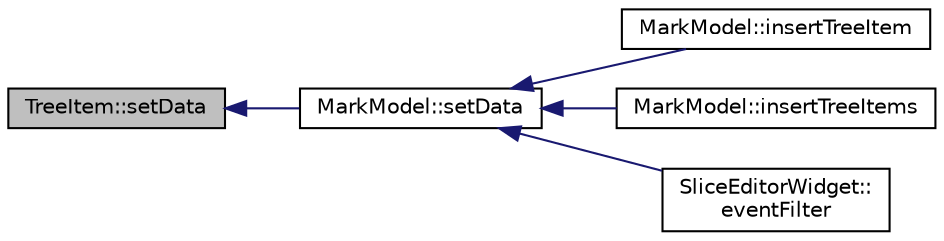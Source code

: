 digraph "TreeItem::setData"
{
  edge [fontname="Helvetica",fontsize="10",labelfontname="Helvetica",labelfontsize="10"];
  node [fontname="Helvetica",fontsize="10",shape=record];
  rankdir="LR";
  Node205 [label="TreeItem::setData",height=0.2,width=0.4,color="black", fillcolor="grey75", style="filled", fontcolor="black"];
  Node205 -> Node206 [dir="back",color="midnightblue",fontsize="10",style="solid",fontname="Helvetica"];
  Node206 [label="MarkModel::setData",height=0.2,width=0.4,color="black", fillcolor="white", style="filled",URL="$class_mark_model.html#ac42f11801e20c62fce0f45c60487a9f2",tooltip="Reimplemented from QAbstractItemModel::setData(const QModelIndex & index, const QVariant & value..."];
  Node206 -> Node207 [dir="back",color="midnightblue",fontsize="10",style="solid",fontname="Helvetica"];
  Node207 [label="MarkModel::insertTreeItem",height=0.2,width=0.4,color="black", fillcolor="white", style="filled",URL="$class_mark_model.html#afc64d35495ea8bed14bbb102cdf7e13a",tooltip="This is a convenience function for inserting an tree item into the tree model by the pointer itself i..."];
  Node206 -> Node208 [dir="back",color="midnightblue",fontsize="10",style="solid",fontname="Helvetica"];
  Node208 [label="MarkModel::insertTreeItems",height=0.2,width=0.4,color="black", fillcolor="white", style="filled",URL="$class_mark_model.html#a7da424d8803b0e5aa37a165ff1237a2b",tooltip="This is a convenience function for inserting a bundle of tree items into the tree model by the pointe..."];
  Node206 -> Node209 [dir="back",color="midnightblue",fontsize="10",style="solid",fontname="Helvetica"];
  Node209 [label="SliceEditorWidget::\leventFilter",height=0.2,width=0.4,color="black", fillcolor="white", style="filled",URL="$class_slice_editor_widget.html#a1ec28842041deac02c57bba58ec2d6a0",tooltip="Reimplemented from QWidget::eventFilter. "];
}
